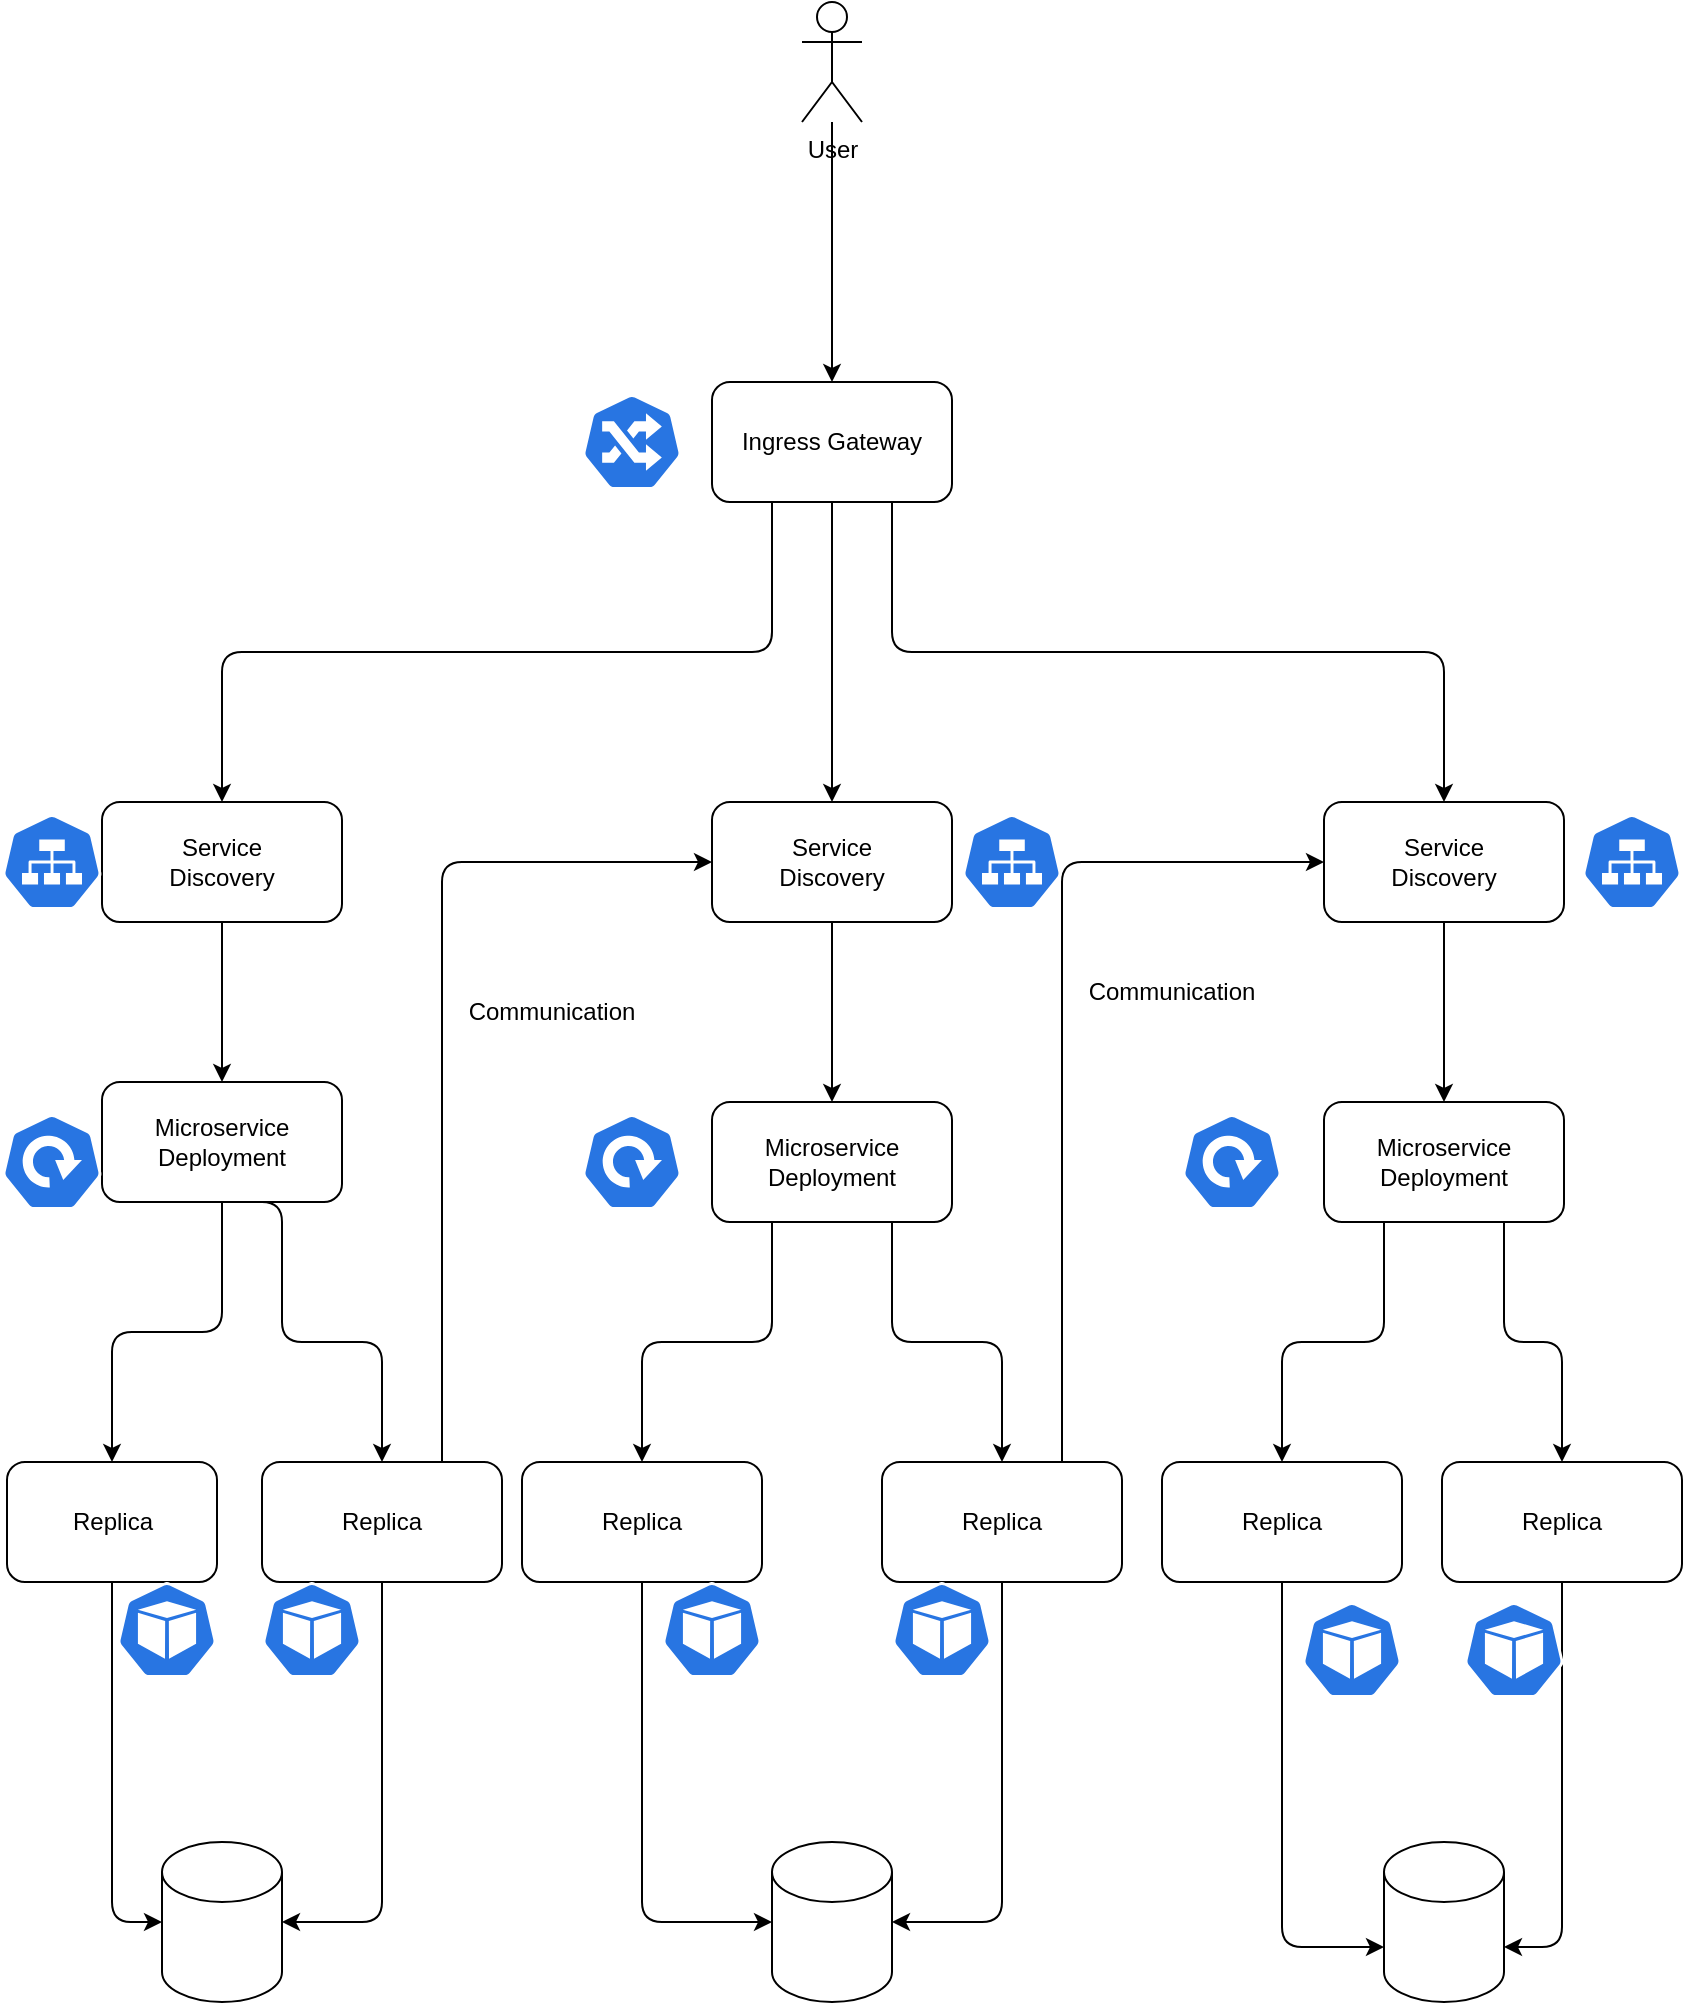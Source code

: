 <mxfile version="21.6.5" type="github">
  <diagram name="Page-1" id="j0BGtALlvZomv2xtnGGf">
    <mxGraphModel dx="1314" dy="735" grid="1" gridSize="10" guides="1" tooltips="1" connect="1" arrows="1" fold="1" page="1" pageScale="1" pageWidth="850" pageHeight="1100" math="0" shadow="0">
      <root>
        <mxCell id="0" />
        <mxCell id="1" parent="0" />
        <mxCell id="XHypIMeRQgzXCZsLYSNp-4" value="" style="edgeStyle=orthogonalEdgeStyle;rounded=1;orthogonalLoop=1;jettySize=auto;html=1;entryX=0.5;entryY=0;entryDx=0;entryDy=0;" parent="1" source="XHypIMeRQgzXCZsLYSNp-1" target="XHypIMeRQgzXCZsLYSNp-2" edge="1">
          <mxGeometry relative="1" as="geometry">
            <mxPoint x="415" y="300" as="targetPoint" />
          </mxGeometry>
        </mxCell>
        <mxCell id="XHypIMeRQgzXCZsLYSNp-1" value="User" style="shape=umlActor;verticalLabelPosition=bottom;verticalAlign=top;html=1;outlineConnect=0;rounded=1;" parent="1" vertex="1">
          <mxGeometry x="400" y="160" width="30" height="60" as="geometry" />
        </mxCell>
        <mxCell id="XHypIMeRQgzXCZsLYSNp-6" value="" style="edgeStyle=orthogonalEdgeStyle;rounded=1;orthogonalLoop=1;jettySize=auto;html=1;exitX=0.75;exitY=1;exitDx=0;exitDy=0;" parent="1" source="XHypIMeRQgzXCZsLYSNp-2" target="XHypIMeRQgzXCZsLYSNp-5" edge="1">
          <mxGeometry relative="1" as="geometry" />
        </mxCell>
        <mxCell id="XHypIMeRQgzXCZsLYSNp-9" value="" style="edgeStyle=orthogonalEdgeStyle;rounded=1;orthogonalLoop=1;jettySize=auto;html=1;exitX=0.25;exitY=1;exitDx=0;exitDy=0;" parent="1" source="XHypIMeRQgzXCZsLYSNp-2" target="XHypIMeRQgzXCZsLYSNp-8" edge="1">
          <mxGeometry relative="1" as="geometry">
            <mxPoint x="360" y="450" as="sourcePoint" />
          </mxGeometry>
        </mxCell>
        <mxCell id="XHypIMeRQgzXCZsLYSNp-11" value="" style="edgeStyle=orthogonalEdgeStyle;rounded=1;orthogonalLoop=1;jettySize=auto;html=1;" parent="1" source="XHypIMeRQgzXCZsLYSNp-2" target="XHypIMeRQgzXCZsLYSNp-10" edge="1">
          <mxGeometry relative="1" as="geometry" />
        </mxCell>
        <mxCell id="XHypIMeRQgzXCZsLYSNp-2" value="Ingress Gateway" style="rounded=1;whiteSpace=wrap;html=1;" parent="1" vertex="1">
          <mxGeometry x="355" y="350" width="120" height="60" as="geometry" />
        </mxCell>
        <mxCell id="XHypIMeRQgzXCZsLYSNp-17" value="" style="edgeStyle=orthogonalEdgeStyle;rounded=1;orthogonalLoop=1;jettySize=auto;html=1;" parent="1" source="XHypIMeRQgzXCZsLYSNp-5" target="XHypIMeRQgzXCZsLYSNp-16" edge="1">
          <mxGeometry relative="1" as="geometry" />
        </mxCell>
        <mxCell id="XHypIMeRQgzXCZsLYSNp-5" value="Service&lt;br&gt;Discovery" style="rounded=1;whiteSpace=wrap;html=1;" parent="1" vertex="1">
          <mxGeometry x="661" y="560" width="120" height="60" as="geometry" />
        </mxCell>
        <mxCell id="XHypIMeRQgzXCZsLYSNp-13" value="" style="edgeStyle=orthogonalEdgeStyle;rounded=1;orthogonalLoop=1;jettySize=auto;html=1;entryX=0.5;entryY=0;entryDx=0;entryDy=0;" parent="1" source="XHypIMeRQgzXCZsLYSNp-8" target="XHypIMeRQgzXCZsLYSNp-37" edge="1">
          <mxGeometry relative="1" as="geometry">
            <mxPoint x="110" y="700" as="targetPoint" />
          </mxGeometry>
        </mxCell>
        <mxCell id="XHypIMeRQgzXCZsLYSNp-8" value="Service&lt;br style=&quot;--tw-border-spacing-x: 0; --tw-border-spacing-y: 0; --tw-translate-x: 0; --tw-translate-y: 0; --tw-rotate: 0; --tw-skew-x: 0; --tw-skew-y: 0; --tw-scale-x: 1; --tw-scale-y: 1; --tw-pan-x: ; --tw-pan-y: ; --tw-pinch-zoom: ; --tw-scroll-snap-strictness: proximity; --tw-ordinal: ; --tw-slashed-zero: ; --tw-numeric-figure: ; --tw-numeric-spacing: ; --tw-numeric-fraction: ; --tw-ring-inset: ; --tw-ring-offset-width: 0px; --tw-ring-offset-color: #fff; --tw-ring-color: rgb(59 130 246 / .5); --tw-ring-offset-shadow: 0 0 #0000; --tw-ring-shadow: 0 0 #0000; --tw-shadow: 0 0 #0000; --tw-shadow-colored: 0 0 #0000; --tw-blur: ; --tw-brightness: ; --tw-contrast: ; --tw-grayscale: ; --tw-hue-rotate: ; --tw-invert: ; --tw-saturate: ; --tw-sepia: ; --tw-drop-shadow: ; --tw-backdrop-blur: ; --tw-backdrop-brightness: ; --tw-backdrop-contrast: ; --tw-backdrop-grayscale: ; --tw-backdrop-hue-rotate: ; --tw-backdrop-invert: ; --tw-backdrop-opacity: ; --tw-backdrop-saturate: ; --tw-backdrop-sepia: ; border-color: var(--border-color);&quot;&gt;Discovery" style="rounded=1;whiteSpace=wrap;html=1;" parent="1" vertex="1">
          <mxGeometry x="50" y="560" width="120" height="60" as="geometry" />
        </mxCell>
        <mxCell id="XHypIMeRQgzXCZsLYSNp-15" value="" style="edgeStyle=orthogonalEdgeStyle;rounded=1;orthogonalLoop=1;jettySize=auto;html=1;entryX=0.5;entryY=0;entryDx=0;entryDy=0;" parent="1" source="XHypIMeRQgzXCZsLYSNp-10" target="XHypIMeRQgzXCZsLYSNp-32" edge="1">
          <mxGeometry relative="1" as="geometry">
            <mxPoint x="415" y="700" as="targetPoint" />
          </mxGeometry>
        </mxCell>
        <mxCell id="XHypIMeRQgzXCZsLYSNp-10" value="Service&lt;br&gt;Discovery" style="rounded=1;whiteSpace=wrap;html=1;" parent="1" vertex="1">
          <mxGeometry x="355" y="560" width="120" height="60" as="geometry" />
        </mxCell>
        <mxCell id="XHypIMeRQgzXCZsLYSNp-19" value="" style="edgeStyle=orthogonalEdgeStyle;rounded=1;orthogonalLoop=1;jettySize=auto;html=1;exitX=0.25;exitY=1;exitDx=0;exitDy=0;" parent="1" source="XHypIMeRQgzXCZsLYSNp-16" target="XHypIMeRQgzXCZsLYSNp-18" edge="1">
          <mxGeometry relative="1" as="geometry" />
        </mxCell>
        <mxCell id="XHypIMeRQgzXCZsLYSNp-24" value="" style="edgeStyle=orthogonalEdgeStyle;rounded=1;orthogonalLoop=1;jettySize=auto;html=1;entryX=0.5;entryY=0;entryDx=0;entryDy=0;exitX=0.75;exitY=1;exitDx=0;exitDy=0;" parent="1" source="XHypIMeRQgzXCZsLYSNp-16" target="XHypIMeRQgzXCZsLYSNp-21" edge="1">
          <mxGeometry relative="1" as="geometry">
            <mxPoint x="722" y="840" as="targetPoint" />
          </mxGeometry>
        </mxCell>
        <mxCell id="XHypIMeRQgzXCZsLYSNp-16" value="&lt;meta charset=&quot;utf-8&quot;&gt;&lt;span style=&quot;color: rgb(0, 0, 0); font-family: Helvetica; font-size: 12px; font-style: normal; font-variant-ligatures: normal; font-variant-caps: normal; font-weight: 400; letter-spacing: normal; orphans: 2; text-align: center; text-indent: 0px; text-transform: none; widows: 2; word-spacing: 0px; -webkit-text-stroke-width: 0px; background-color: rgb(255, 255, 255); text-decoration-thickness: initial; text-decoration-style: initial; text-decoration-color: initial; float: none; display: inline !important;&quot;&gt;Microservice&lt;/span&gt;&lt;br style=&quot;--tw-border-spacing-x: 0; --tw-border-spacing-y: 0; --tw-translate-x: 0; --tw-translate-y: 0; --tw-rotate: 0; --tw-skew-x: 0; --tw-skew-y: 0; --tw-scale-x: 1; --tw-scale-y: 1; --tw-pan-x: ; --tw-pan-y: ; --tw-pinch-zoom: ; --tw-scroll-snap-strictness: proximity; --tw-ordinal: ; --tw-slashed-zero: ; --tw-numeric-figure: ; --tw-numeric-spacing: ; --tw-numeric-fraction: ; --tw-ring-inset: ; --tw-ring-offset-width: 0px; --tw-ring-offset-color: #fff; --tw-ring-color: rgb(59 130 246 / .5); --tw-ring-offset-shadow: 0 0 #0000; --tw-ring-shadow: 0 0 #0000; --tw-shadow: 0 0 #0000; --tw-shadow-colored: 0 0 #0000; --tw-blur: ; --tw-brightness: ; --tw-contrast: ; --tw-grayscale: ; --tw-hue-rotate: ; --tw-invert: ; --tw-saturate: ; --tw-sepia: ; --tw-drop-shadow: ; --tw-backdrop-blur: ; --tw-backdrop-brightness: ; --tw-backdrop-contrast: ; --tw-backdrop-grayscale: ; --tw-backdrop-hue-rotate: ; --tw-backdrop-invert: ; --tw-backdrop-opacity: ; --tw-backdrop-saturate: ; --tw-backdrop-sepia: ; border-color: var(--border-color); color: rgb(0, 0, 0); font-family: Helvetica; font-size: 12px; font-style: normal; font-variant-ligatures: normal; font-variant-caps: normal; font-weight: 400; letter-spacing: normal; orphans: 2; text-align: center; text-indent: 0px; text-transform: none; widows: 2; word-spacing: 0px; -webkit-text-stroke-width: 0px; text-decoration-thickness: initial; text-decoration-style: initial; text-decoration-color: initial;&quot;&gt;&lt;span style=&quot;color: rgb(0, 0, 0); font-family: Helvetica; font-size: 12px; font-style: normal; font-variant-ligatures: normal; font-variant-caps: normal; font-weight: 400; letter-spacing: normal; orphans: 2; text-align: center; text-indent: 0px; text-transform: none; widows: 2; word-spacing: 0px; -webkit-text-stroke-width: 0px; background-color: rgb(255, 255, 255); text-decoration-thickness: initial; text-decoration-style: initial; text-decoration-color: initial; float: none; display: inline !important;&quot;&gt;Deployment&lt;/span&gt;" style="rounded=1;whiteSpace=wrap;html=1;" parent="1" vertex="1">
          <mxGeometry x="661" y="710" width="120" height="60" as="geometry" />
        </mxCell>
        <mxCell id="XHypIMeRQgzXCZsLYSNp-46" value="" style="edgeStyle=orthogonalEdgeStyle;rounded=1;orthogonalLoop=1;jettySize=auto;html=1;entryX=0;entryY=0;entryDx=0;entryDy=52.5;entryPerimeter=0;exitX=0.5;exitY=1;exitDx=0;exitDy=0;" parent="1" source="XHypIMeRQgzXCZsLYSNp-18" target="XHypIMeRQgzXCZsLYSNp-40" edge="1">
          <mxGeometry relative="1" as="geometry">
            <mxPoint x="630" y="1040" as="targetPoint" />
          </mxGeometry>
        </mxCell>
        <mxCell id="XHypIMeRQgzXCZsLYSNp-18" value="&lt;span style=&quot;color: rgb(0, 0, 0); font-family: Helvetica; font-size: 12px; font-style: normal; font-variant-ligatures: normal; font-variant-caps: normal; font-weight: 400; letter-spacing: normal; orphans: 2; text-align: center; text-indent: 0px; text-transform: none; widows: 2; word-spacing: 0px; -webkit-text-stroke-width: 0px; background-color: rgb(255, 255, 255); text-decoration-thickness: initial; text-decoration-style: initial; text-decoration-color: initial; float: none; display: inline !important;&quot;&gt;Replica&lt;/span&gt;" style="rounded=1;whiteSpace=wrap;html=1;" parent="1" vertex="1">
          <mxGeometry x="580" y="890" width="120" height="60" as="geometry" />
        </mxCell>
        <mxCell id="XHypIMeRQgzXCZsLYSNp-44" value="" style="edgeStyle=orthogonalEdgeStyle;rounded=1;orthogonalLoop=1;jettySize=auto;html=1;entryX=1;entryY=0;entryDx=0;entryDy=52.5;entryPerimeter=0;" parent="1" source="XHypIMeRQgzXCZsLYSNp-21" target="XHypIMeRQgzXCZsLYSNp-40" edge="1">
          <mxGeometry relative="1" as="geometry">
            <mxPoint x="810" y="1040" as="targetPoint" />
          </mxGeometry>
        </mxCell>
        <mxCell id="XHypIMeRQgzXCZsLYSNp-21" value="&lt;span style=&quot;color: rgb(0, 0, 0); font-family: Helvetica; font-size: 12px; font-style: normal; font-variant-ligatures: normal; font-variant-caps: normal; font-weight: 400; letter-spacing: normal; orphans: 2; text-align: center; text-indent: 0px; text-transform: none; widows: 2; word-spacing: 0px; -webkit-text-stroke-width: 0px; background-color: rgb(255, 255, 255); text-decoration-thickness: initial; text-decoration-style: initial; text-decoration-color: initial; float: none; display: inline !important;&quot;&gt;Replica&lt;/span&gt;" style="rounded=1;whiteSpace=wrap;html=1;" parent="1" vertex="1">
          <mxGeometry x="720" y="890" width="120" height="60" as="geometry" />
        </mxCell>
        <mxCell id="XHypIMeRQgzXCZsLYSNp-30" value="" style="edgeStyle=orthogonalEdgeStyle;rounded=1;orthogonalLoop=1;jettySize=auto;html=1;exitX=0.25;exitY=1;exitDx=0;exitDy=0;" parent="1" source="XHypIMeRQgzXCZsLYSNp-32" target="XHypIMeRQgzXCZsLYSNp-33" edge="1">
          <mxGeometry relative="1" as="geometry" />
        </mxCell>
        <mxCell id="XHypIMeRQgzXCZsLYSNp-31" value="" style="edgeStyle=orthogonalEdgeStyle;rounded=1;orthogonalLoop=1;jettySize=auto;html=1;entryX=0.5;entryY=0;entryDx=0;entryDy=0;exitX=0.75;exitY=1;exitDx=0;exitDy=0;" parent="1" source="XHypIMeRQgzXCZsLYSNp-32" target="XHypIMeRQgzXCZsLYSNp-34" edge="1">
          <mxGeometry relative="1" as="geometry">
            <mxPoint x="401" y="850" as="targetPoint" />
          </mxGeometry>
        </mxCell>
        <mxCell id="XHypIMeRQgzXCZsLYSNp-32" value="&lt;span style=&quot;color: rgb(0, 0, 0); font-family: Helvetica; font-size: 12px; font-style: normal; font-variant-ligatures: normal; font-variant-caps: normal; font-weight: 400; letter-spacing: normal; orphans: 2; text-align: center; text-indent: 0px; text-transform: none; widows: 2; word-spacing: 0px; -webkit-text-stroke-width: 0px; background-color: rgb(255, 255, 255); text-decoration-thickness: initial; text-decoration-style: initial; text-decoration-color: initial; float: none; display: inline !important;&quot;&gt;Microservice&lt;br&gt;Deployment&lt;br&gt;&lt;/span&gt;" style="rounded=1;whiteSpace=wrap;html=1;" parent="1" vertex="1">
          <mxGeometry x="355" y="710" width="120" height="60" as="geometry" />
        </mxCell>
        <mxCell id="XHypIMeRQgzXCZsLYSNp-50" value="" style="edgeStyle=orthogonalEdgeStyle;rounded=1;orthogonalLoop=1;jettySize=auto;html=1;entryX=0;entryY=0.5;entryDx=0;entryDy=0;entryPerimeter=0;exitX=0.5;exitY=1;exitDx=0;exitDy=0;" parent="1" source="XHypIMeRQgzXCZsLYSNp-33" target="XHypIMeRQgzXCZsLYSNp-41" edge="1">
          <mxGeometry relative="1" as="geometry">
            <mxPoint x="320" y="1030" as="targetPoint" />
          </mxGeometry>
        </mxCell>
        <mxCell id="XHypIMeRQgzXCZsLYSNp-33" value="&lt;span style=&quot;color: rgb(0, 0, 0); font-family: Helvetica; font-size: 12px; font-style: normal; font-variant-ligatures: normal; font-variant-caps: normal; font-weight: 400; letter-spacing: normal; orphans: 2; text-align: center; text-indent: 0px; text-transform: none; widows: 2; word-spacing: 0px; -webkit-text-stroke-width: 0px; background-color: rgb(255, 255, 255); text-decoration-thickness: initial; text-decoration-style: initial; text-decoration-color: initial; float: none; display: inline !important;&quot;&gt;Replica&lt;/span&gt;" style="rounded=1;whiteSpace=wrap;html=1;" parent="1" vertex="1">
          <mxGeometry x="260" y="890" width="120" height="60" as="geometry" />
        </mxCell>
        <mxCell id="XHypIMeRQgzXCZsLYSNp-48" value="" style="edgeStyle=orthogonalEdgeStyle;rounded=1;orthogonalLoop=1;jettySize=auto;html=1;entryX=1;entryY=0.5;entryDx=0;entryDy=0;entryPerimeter=0;" parent="1" source="XHypIMeRQgzXCZsLYSNp-34" target="XHypIMeRQgzXCZsLYSNp-41" edge="1">
          <mxGeometry relative="1" as="geometry">
            <mxPoint x="500" y="1040" as="targetPoint" />
          </mxGeometry>
        </mxCell>
        <mxCell id="XHypIMeRQgzXCZsLYSNp-34" value="&lt;span style=&quot;color: rgb(0, 0, 0); font-family: Helvetica; font-size: 12px; font-style: normal; font-variant-ligatures: normal; font-variant-caps: normal; font-weight: 400; letter-spacing: normal; orphans: 2; text-align: center; text-indent: 0px; text-transform: none; widows: 2; word-spacing: 0px; -webkit-text-stroke-width: 0px; background-color: rgb(255, 255, 255); text-decoration-thickness: initial; text-decoration-style: initial; text-decoration-color: initial; float: none; display: inline !important;&quot;&gt;Replica&lt;/span&gt;" style="rounded=1;whiteSpace=wrap;html=1;" parent="1" vertex="1">
          <mxGeometry x="440" y="890" width="120" height="60" as="geometry" />
        </mxCell>
        <mxCell id="XHypIMeRQgzXCZsLYSNp-35" value="" style="edgeStyle=orthogonalEdgeStyle;rounded=1;orthogonalLoop=1;jettySize=auto;html=1;exitX=0.5;exitY=1;exitDx=0;exitDy=0;entryX=0.5;entryY=0;entryDx=0;entryDy=0;" parent="1" source="XHypIMeRQgzXCZsLYSNp-37" target="XHypIMeRQgzXCZsLYSNp-38" edge="1">
          <mxGeometry relative="1" as="geometry" />
        </mxCell>
        <mxCell id="XHypIMeRQgzXCZsLYSNp-36" value="" style="edgeStyle=orthogonalEdgeStyle;rounded=1;orthogonalLoop=1;jettySize=auto;html=1;entryX=0.5;entryY=0;entryDx=0;entryDy=0;exitX=0.5;exitY=1;exitDx=0;exitDy=0;" parent="1" source="XHypIMeRQgzXCZsLYSNp-37" target="XHypIMeRQgzXCZsLYSNp-39" edge="1">
          <mxGeometry relative="1" as="geometry">
            <mxPoint x="101" y="840" as="targetPoint" />
            <Array as="points">
              <mxPoint x="140" y="760" />
              <mxPoint x="140" y="830" />
              <mxPoint x="190" y="830" />
            </Array>
          </mxGeometry>
        </mxCell>
        <mxCell id="XHypIMeRQgzXCZsLYSNp-37" value="&lt;meta charset=&quot;utf-8&quot;&gt;&lt;span style=&quot;color: rgb(0, 0, 0); font-family: Helvetica; font-size: 12px; font-style: normal; font-variant-ligatures: normal; font-variant-caps: normal; font-weight: 400; letter-spacing: normal; orphans: 2; text-align: center; text-indent: 0px; text-transform: none; widows: 2; word-spacing: 0px; -webkit-text-stroke-width: 0px; background-color: rgb(255, 255, 255); text-decoration-thickness: initial; text-decoration-style: initial; text-decoration-color: initial; float: none; display: inline !important;&quot;&gt;Microservice&lt;/span&gt;&lt;br style=&quot;--tw-border-spacing-x: 0; --tw-border-spacing-y: 0; --tw-translate-x: 0; --tw-translate-y: 0; --tw-rotate: 0; --tw-skew-x: 0; --tw-skew-y: 0; --tw-scale-x: 1; --tw-scale-y: 1; --tw-pan-x: ; --tw-pan-y: ; --tw-pinch-zoom: ; --tw-scroll-snap-strictness: proximity; --tw-ordinal: ; --tw-slashed-zero: ; --tw-numeric-figure: ; --tw-numeric-spacing: ; --tw-numeric-fraction: ; --tw-ring-inset: ; --tw-ring-offset-width: 0px; --tw-ring-offset-color: #fff; --tw-ring-color: rgb(59 130 246 / .5); --tw-ring-offset-shadow: 0 0 #0000; --tw-ring-shadow: 0 0 #0000; --tw-shadow: 0 0 #0000; --tw-shadow-colored: 0 0 #0000; --tw-blur: ; --tw-brightness: ; --tw-contrast: ; --tw-grayscale: ; --tw-hue-rotate: ; --tw-invert: ; --tw-saturate: ; --tw-sepia: ; --tw-drop-shadow: ; --tw-backdrop-blur: ; --tw-backdrop-brightness: ; --tw-backdrop-contrast: ; --tw-backdrop-grayscale: ; --tw-backdrop-hue-rotate: ; --tw-backdrop-invert: ; --tw-backdrop-opacity: ; --tw-backdrop-saturate: ; --tw-backdrop-sepia: ; border-color: var(--border-color); color: rgb(0, 0, 0); font-family: Helvetica; font-size: 12px; font-style: normal; font-variant-ligatures: normal; font-variant-caps: normal; font-weight: 400; letter-spacing: normal; orphans: 2; text-align: center; text-indent: 0px; text-transform: none; widows: 2; word-spacing: 0px; -webkit-text-stroke-width: 0px; text-decoration-thickness: initial; text-decoration-style: initial; text-decoration-color: initial;&quot;&gt;&lt;span style=&quot;color: rgb(0, 0, 0); font-family: Helvetica; font-size: 12px; font-style: normal; font-variant-ligatures: normal; font-variant-caps: normal; font-weight: 400; letter-spacing: normal; orphans: 2; text-align: center; text-indent: 0px; text-transform: none; widows: 2; word-spacing: 0px; -webkit-text-stroke-width: 0px; background-color: rgb(255, 255, 255); text-decoration-thickness: initial; text-decoration-style: initial; text-decoration-color: initial; float: none; display: inline !important;&quot;&gt;Deployment&lt;/span&gt;" style="rounded=1;whiteSpace=wrap;html=1;" parent="1" vertex="1">
          <mxGeometry x="50" y="700" width="120" height="60" as="geometry" />
        </mxCell>
        <mxCell id="XHypIMeRQgzXCZsLYSNp-54" value="" style="edgeStyle=orthogonalEdgeStyle;rounded=1;orthogonalLoop=1;jettySize=auto;html=1;entryX=0;entryY=0.5;entryDx=0;entryDy=0;entryPerimeter=0;" parent="1" source="XHypIMeRQgzXCZsLYSNp-38" target="XHypIMeRQgzXCZsLYSNp-42" edge="1">
          <mxGeometry relative="1" as="geometry">
            <mxPoint x="20" y="1030" as="targetPoint" />
          </mxGeometry>
        </mxCell>
        <mxCell id="XHypIMeRQgzXCZsLYSNp-38" value="&lt;span style=&quot;color: rgb(0, 0, 0); font-family: Helvetica; font-size: 12px; font-style: normal; font-variant-ligatures: normal; font-variant-caps: normal; font-weight: 400; letter-spacing: normal; orphans: 2; text-align: center; text-indent: 0px; text-transform: none; widows: 2; word-spacing: 0px; -webkit-text-stroke-width: 0px; background-color: rgb(255, 255, 255); text-decoration-thickness: initial; text-decoration-style: initial; text-decoration-color: initial; float: none; display: inline !important;&quot;&gt;Replica&lt;/span&gt;" style="rounded=1;whiteSpace=wrap;html=1;" parent="1" vertex="1">
          <mxGeometry x="2.5" y="890" width="105" height="60" as="geometry" />
        </mxCell>
        <mxCell id="XHypIMeRQgzXCZsLYSNp-52" value="" style="edgeStyle=orthogonalEdgeStyle;rounded=1;orthogonalLoop=1;jettySize=auto;html=1;entryX=1;entryY=0.5;entryDx=0;entryDy=0;entryPerimeter=0;" parent="1" source="XHypIMeRQgzXCZsLYSNp-39" target="XHypIMeRQgzXCZsLYSNp-42" edge="1">
          <mxGeometry relative="1" as="geometry">
            <mxPoint x="190" y="1030" as="targetPoint" />
          </mxGeometry>
        </mxCell>
        <mxCell id="XHypIMeRQgzXCZsLYSNp-39" value="&lt;span style=&quot;color: rgb(0, 0, 0); font-family: Helvetica; font-size: 12px; font-style: normal; font-variant-ligatures: normal; font-variant-caps: normal; font-weight: 400; letter-spacing: normal; orphans: 2; text-align: center; text-indent: 0px; text-transform: none; widows: 2; word-spacing: 0px; -webkit-text-stroke-width: 0px; background-color: rgb(255, 255, 255); text-decoration-thickness: initial; text-decoration-style: initial; text-decoration-color: initial; float: none; display: inline !important;&quot;&gt;Replica&lt;/span&gt;" style="rounded=1;whiteSpace=wrap;html=1;" parent="1" vertex="1">
          <mxGeometry x="130" y="890" width="120" height="60" as="geometry" />
        </mxCell>
        <mxCell id="XHypIMeRQgzXCZsLYSNp-40" value="" style="shape=cylinder3;whiteSpace=wrap;html=1;boundedLbl=1;backgroundOutline=1;size=15;rounded=1;" parent="1" vertex="1">
          <mxGeometry x="691" y="1080" width="60" height="80" as="geometry" />
        </mxCell>
        <mxCell id="XHypIMeRQgzXCZsLYSNp-41" value="" style="shape=cylinder3;whiteSpace=wrap;html=1;boundedLbl=1;backgroundOutline=1;size=15;rounded=1;" parent="1" vertex="1">
          <mxGeometry x="385" y="1080" width="60" height="80" as="geometry" />
        </mxCell>
        <mxCell id="XHypIMeRQgzXCZsLYSNp-42" value="" style="shape=cylinder3;whiteSpace=wrap;html=1;boundedLbl=1;backgroundOutline=1;size=15;rounded=1;" parent="1" vertex="1">
          <mxGeometry x="80" y="1080" width="60" height="80" as="geometry" />
        </mxCell>
        <mxCell id="XHypIMeRQgzXCZsLYSNp-55" value="" style="endArrow=classic;html=1;rounded=1;exitX=0.75;exitY=0;exitDx=0;exitDy=0;entryX=0;entryY=0.5;entryDx=0;entryDy=0;" parent="1" source="XHypIMeRQgzXCZsLYSNp-39" target="XHypIMeRQgzXCZsLYSNp-10" edge="1">
          <mxGeometry width="50" height="50" relative="1" as="geometry">
            <mxPoint x="330" y="880" as="sourcePoint" />
            <mxPoint x="380" y="830" as="targetPoint" />
            <Array as="points">
              <mxPoint x="220" y="590" />
            </Array>
          </mxGeometry>
        </mxCell>
        <mxCell id="XHypIMeRQgzXCZsLYSNp-56" value="" style="endArrow=classic;html=1;rounded=1;exitX=0.75;exitY=0;exitDx=0;exitDy=0;entryX=0;entryY=0.5;entryDx=0;entryDy=0;" parent="1" source="XHypIMeRQgzXCZsLYSNp-34" target="XHypIMeRQgzXCZsLYSNp-5" edge="1">
          <mxGeometry width="50" height="50" relative="1" as="geometry">
            <mxPoint x="540" y="900" as="sourcePoint" />
            <mxPoint x="675" y="600" as="targetPoint" />
            <Array as="points">
              <mxPoint x="530" y="590" />
            </Array>
          </mxGeometry>
        </mxCell>
        <mxCell id="XHypIMeRQgzXCZsLYSNp-57" value="Communication" style="text;html=1;strokeColor=none;fillColor=none;align=center;verticalAlign=middle;whiteSpace=wrap;rounded=1;" parent="1" vertex="1">
          <mxGeometry x="220" y="650" width="110" height="30" as="geometry" />
        </mxCell>
        <mxCell id="XHypIMeRQgzXCZsLYSNp-58" value="Communication" style="text;html=1;strokeColor=none;fillColor=none;align=center;verticalAlign=middle;whiteSpace=wrap;rounded=1;" parent="1" vertex="1">
          <mxGeometry x="530" y="640" width="110" height="30" as="geometry" />
        </mxCell>
        <mxCell id="XHypIMeRQgzXCZsLYSNp-59" value="" style="sketch=0;html=1;dashed=0;whitespace=wrap;fillColor=#2875E2;strokeColor=#ffffff;points=[[0.005,0.63,0],[0.1,0.2,0],[0.9,0.2,0],[0.5,0,0],[0.995,0.63,0],[0.72,0.99,0],[0.5,1,0],[0.28,0.99,0]];verticalLabelPosition=bottom;align=center;verticalAlign=top;shape=mxgraph.kubernetes.icon;prIcon=svc;fontColor=#FFFFFF;" parent="1" vertex="1">
          <mxGeometry y="566" width="50" height="48" as="geometry" />
        </mxCell>
        <mxCell id="XHypIMeRQgzXCZsLYSNp-60" value="" style="sketch=0;html=1;dashed=0;whitespace=wrap;fillColor=#2875E2;strokeColor=#ffffff;points=[[0.005,0.63,0],[0.1,0.2,0],[0.9,0.2,0],[0.5,0,0],[0.995,0.63,0],[0.72,0.99,0],[0.5,1,0],[0.28,0.99,0]];verticalLabelPosition=bottom;align=center;verticalAlign=top;shape=mxgraph.kubernetes.icon;prIcon=svc;fontColor=#FFFFFF;" parent="1" vertex="1">
          <mxGeometry x="480" y="566" width="50" height="48" as="geometry" />
        </mxCell>
        <mxCell id="XHypIMeRQgzXCZsLYSNp-61" value="" style="sketch=0;html=1;dashed=0;whitespace=wrap;fillColor=#2875E2;strokeColor=#ffffff;points=[[0.005,0.63,0],[0.1,0.2,0],[0.9,0.2,0],[0.5,0,0],[0.995,0.63,0],[0.72,0.99,0],[0.5,1,0],[0.28,0.99,0]];verticalLabelPosition=bottom;align=center;verticalAlign=top;shape=mxgraph.kubernetes.icon;prIcon=svc;fontColor=#FFFFFF;" parent="1" vertex="1">
          <mxGeometry x="790" y="566" width="50" height="48" as="geometry" />
        </mxCell>
        <mxCell id="XHypIMeRQgzXCZsLYSNp-62" value="" style="sketch=0;html=1;dashed=0;whitespace=wrap;fillColor=#2875E2;strokeColor=#ffffff;points=[[0.005,0.63,0],[0.1,0.2,0],[0.9,0.2,0],[0.5,0,0],[0.995,0.63,0],[0.72,0.99,0],[0.5,1,0],[0.28,0.99,0]];verticalLabelPosition=bottom;align=center;verticalAlign=top;shape=mxgraph.kubernetes.icon;prIcon=ing;fontColor=#FFFFFF;" parent="1" vertex="1">
          <mxGeometry x="290" y="356" width="50" height="48" as="geometry" />
        </mxCell>
        <mxCell id="XHypIMeRQgzXCZsLYSNp-64" value="" style="sketch=0;html=1;dashed=0;whitespace=wrap;fillColor=#2875E2;strokeColor=#ffffff;points=[[0.005,0.63,0],[0.1,0.2,0],[0.9,0.2,0],[0.5,0,0],[0.995,0.63,0],[0.72,0.99,0],[0.5,1,0],[0.28,0.99,0]];verticalLabelPosition=bottom;align=center;verticalAlign=top;shape=mxgraph.kubernetes.icon;prIcon=deploy;fontColor=#FFFFFF;" parent="1" vertex="1">
          <mxGeometry y="716" width="50" height="48" as="geometry" />
        </mxCell>
        <mxCell id="XHypIMeRQgzXCZsLYSNp-65" value="" style="sketch=0;html=1;dashed=0;whitespace=wrap;fillColor=#2875E2;strokeColor=#ffffff;points=[[0.005,0.63,0],[0.1,0.2,0],[0.9,0.2,0],[0.5,0,0],[0.995,0.63,0],[0.72,0.99,0],[0.5,1,0],[0.28,0.99,0]];verticalLabelPosition=bottom;align=center;verticalAlign=top;shape=mxgraph.kubernetes.icon;prIcon=deploy;fontColor=#FFFFFF;" parent="1" vertex="1">
          <mxGeometry x="290" y="716" width="50" height="48" as="geometry" />
        </mxCell>
        <mxCell id="XHypIMeRQgzXCZsLYSNp-66" value="" style="sketch=0;html=1;dashed=0;whitespace=wrap;fillColor=#2875E2;strokeColor=#ffffff;points=[[0.005,0.63,0],[0.1,0.2,0],[0.9,0.2,0],[0.5,0,0],[0.995,0.63,0],[0.72,0.99,0],[0.5,1,0],[0.28,0.99,0]];verticalLabelPosition=bottom;align=center;verticalAlign=top;shape=mxgraph.kubernetes.icon;prIcon=deploy;fontColor=#FFFFFF;" parent="1" vertex="1">
          <mxGeometry x="590" y="716" width="50" height="48" as="geometry" />
        </mxCell>
        <mxCell id="XHypIMeRQgzXCZsLYSNp-67" value="xd" style="sketch=0;html=1;dashed=0;whitespace=wrap;fillColor=#2875E2;strokeColor=#ffffff;points=[[0.005,0.63,0],[0.1,0.2,0],[0.9,0.2,0],[0.5,0,0],[0.995,0.63,0],[0.72,0.99,0],[0.5,1,0],[0.28,0.99,0]];verticalLabelPosition=bottom;align=center;verticalAlign=top;shape=mxgraph.kubernetes.icon;prIcon=pod;fontColor=#FFFFFF;" parent="1" vertex="1">
          <mxGeometry x="330" y="950" width="50" height="48" as="geometry" />
        </mxCell>
        <mxCell id="XHypIMeRQgzXCZsLYSNp-68" value="xd" style="sketch=0;html=1;dashed=0;whitespace=wrap;fillColor=#2875E2;strokeColor=#ffffff;points=[[0.005,0.63,0],[0.1,0.2,0],[0.9,0.2,0],[0.5,0,0],[0.995,0.63,0],[0.72,0.99,0],[0.5,1,0],[0.28,0.99,0]];verticalLabelPosition=bottom;align=center;verticalAlign=top;shape=mxgraph.kubernetes.icon;prIcon=pod;fontColor=#FFFFFF;" parent="1" vertex="1">
          <mxGeometry x="445" y="950" width="50" height="48" as="geometry" />
        </mxCell>
        <mxCell id="XHypIMeRQgzXCZsLYSNp-69" value="xd" style="sketch=0;html=1;dashed=0;whitespace=wrap;fillColor=#2875E2;strokeColor=#ffffff;points=[[0.005,0.63,0],[0.1,0.2,0],[0.9,0.2,0],[0.5,0,0],[0.995,0.63,0],[0.72,0.99,0],[0.5,1,0],[0.28,0.99,0]];verticalLabelPosition=bottom;align=center;verticalAlign=top;shape=mxgraph.kubernetes.icon;prIcon=pod;fontColor=#FFFFFF;" parent="1" vertex="1">
          <mxGeometry x="650" y="960" width="50" height="48" as="geometry" />
        </mxCell>
        <mxCell id="XHypIMeRQgzXCZsLYSNp-70" value="xd" style="sketch=0;html=1;dashed=0;whitespace=wrap;fillColor=#2875E2;strokeColor=#ffffff;points=[[0.005,0.63,0],[0.1,0.2,0],[0.9,0.2,0],[0.5,0,0],[0.995,0.63,0],[0.72,0.99,0],[0.5,1,0],[0.28,0.99,0]];verticalLabelPosition=bottom;align=center;verticalAlign=top;shape=mxgraph.kubernetes.icon;prIcon=pod;fontColor=#FFFFFF;" parent="1" vertex="1">
          <mxGeometry x="731" y="960" width="50" height="48" as="geometry" />
        </mxCell>
        <mxCell id="XHypIMeRQgzXCZsLYSNp-72" value="xd" style="sketch=0;html=1;dashed=0;whitespace=wrap;fillColor=#2875E2;strokeColor=#ffffff;points=[[0.005,0.63,0],[0.1,0.2,0],[0.9,0.2,0],[0.5,0,0],[0.995,0.63,0],[0.72,0.99,0],[0.5,1,0],[0.28,0.99,0]];verticalLabelPosition=bottom;align=center;verticalAlign=top;shape=mxgraph.kubernetes.icon;prIcon=pod;fontColor=#FFFFFF;" parent="1" vertex="1">
          <mxGeometry x="130" y="950" width="50" height="48" as="geometry" />
        </mxCell>
        <mxCell id="XHypIMeRQgzXCZsLYSNp-73" value="xd" style="sketch=0;html=1;dashed=0;whitespace=wrap;fillColor=#2875E2;strokeColor=#ffffff;points=[[0.005,0.63,0],[0.1,0.2,0],[0.9,0.2,0],[0.5,0,0],[0.995,0.63,0],[0.72,0.99,0],[0.5,1,0],[0.28,0.99,0]];verticalLabelPosition=bottom;align=center;verticalAlign=top;shape=mxgraph.kubernetes.icon;prIcon=pod;fontColor=#FFFFFF;" parent="1" vertex="1">
          <mxGeometry x="57.5" y="950" width="50" height="48" as="geometry" />
        </mxCell>
      </root>
    </mxGraphModel>
  </diagram>
</mxfile>
